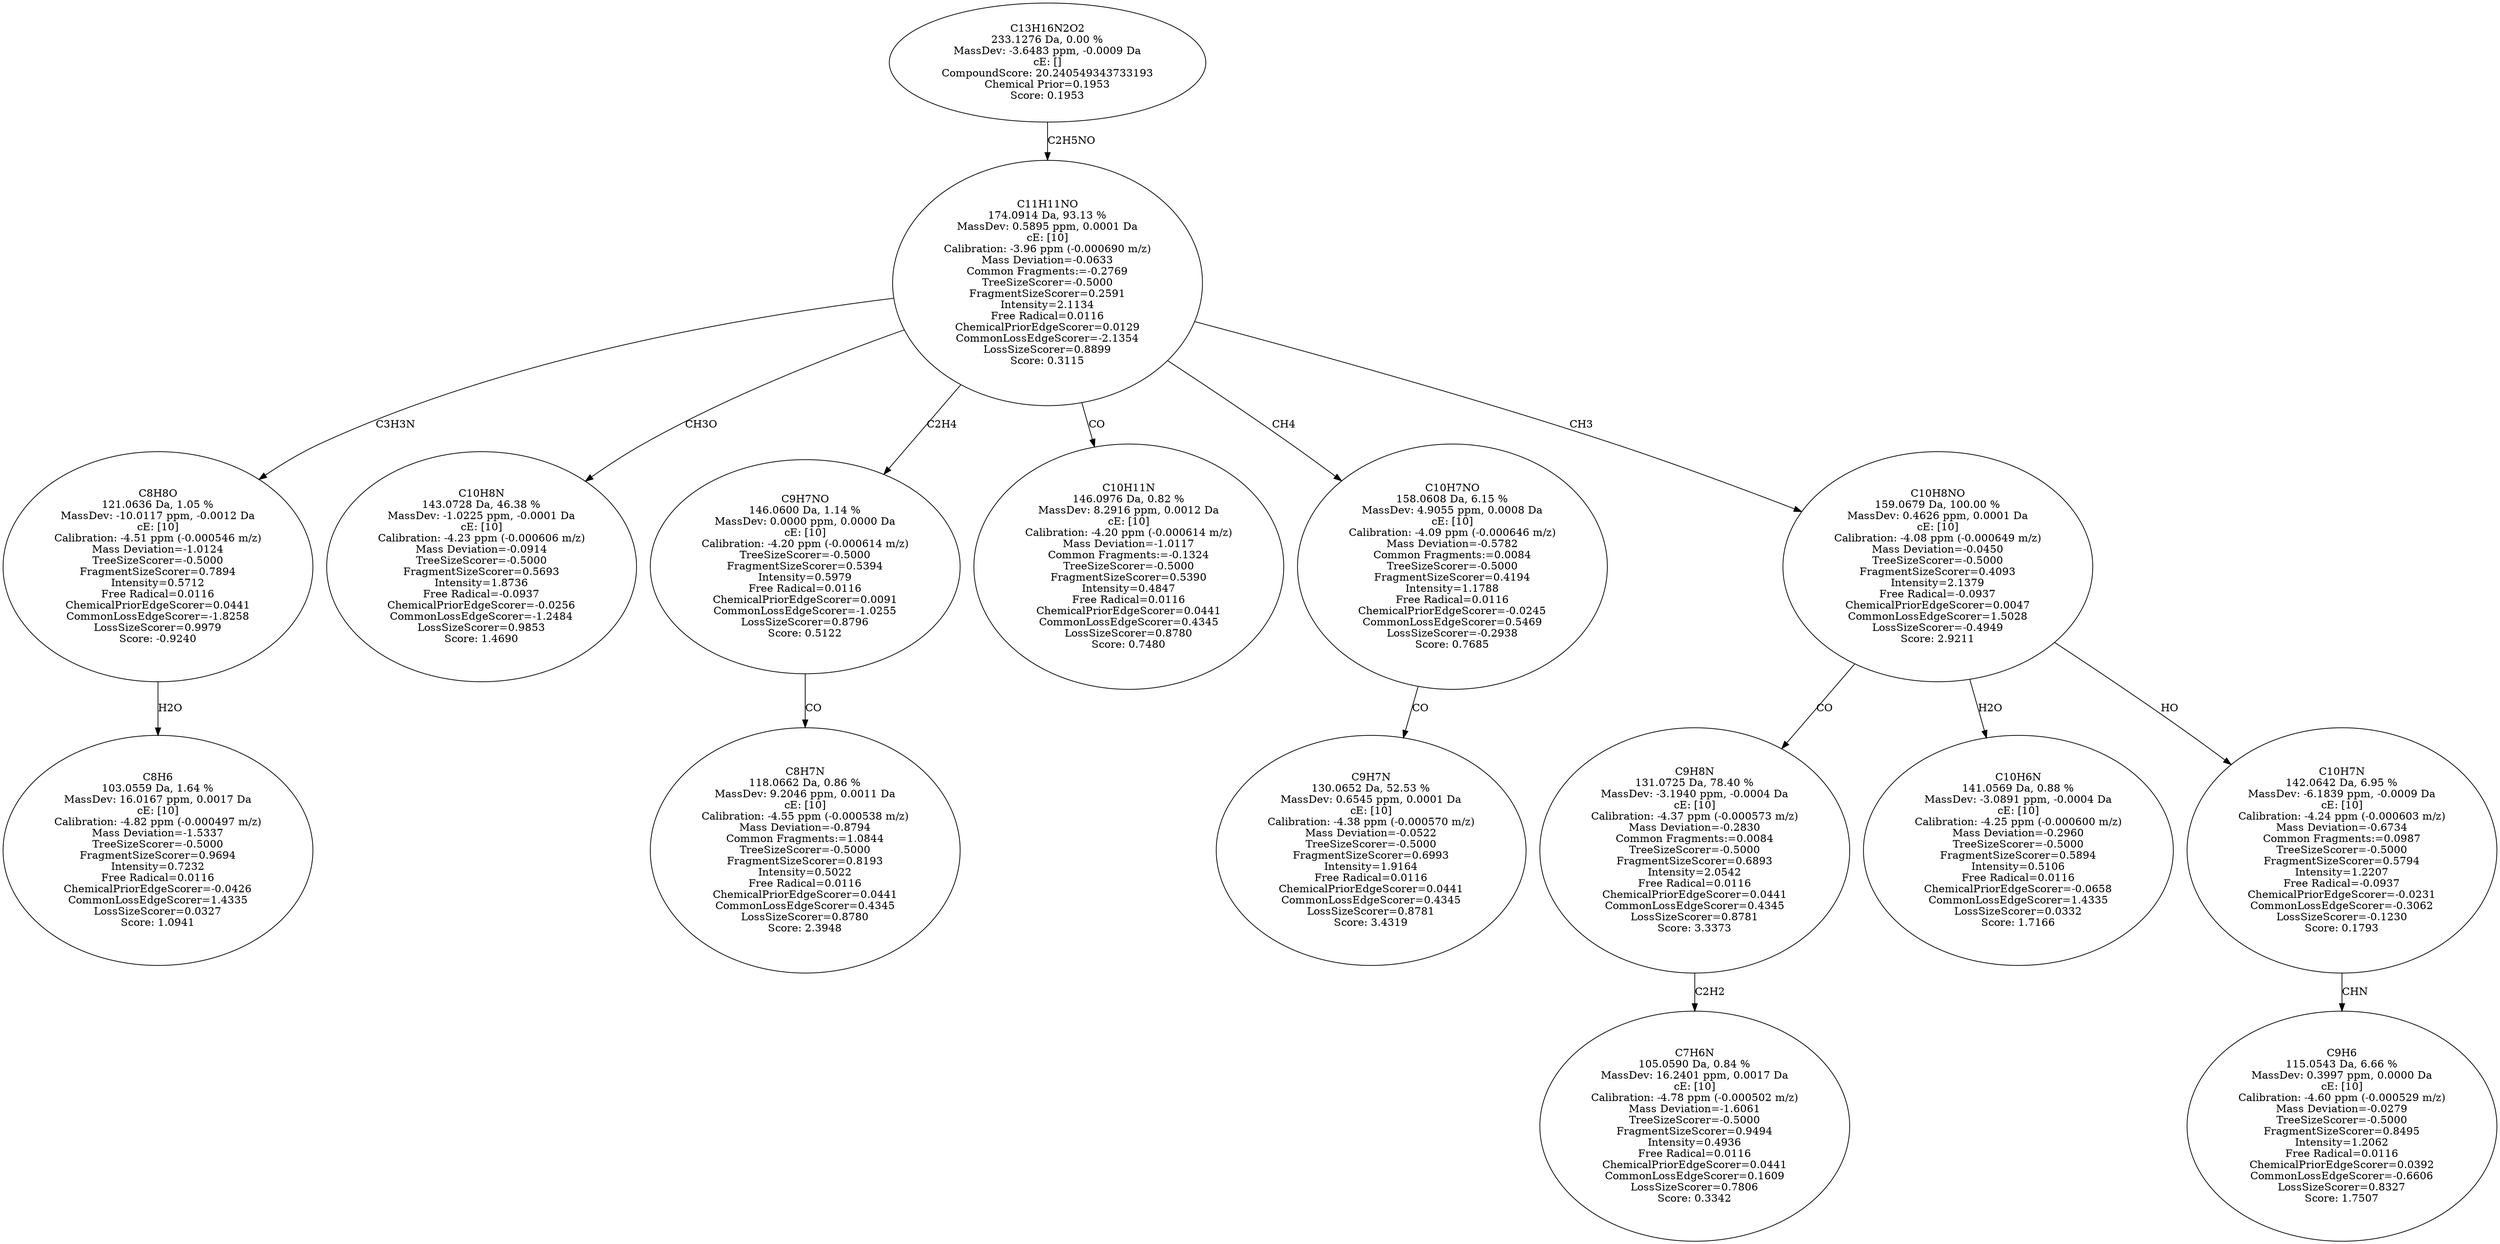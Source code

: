 strict digraph {
v1 [label="C8H6\n103.0559 Da, 1.64 %\nMassDev: 16.0167 ppm, 0.0017 Da\ncE: [10]\nCalibration: -4.82 ppm (-0.000497 m/z)\nMass Deviation=-1.5337\nTreeSizeScorer=-0.5000\nFragmentSizeScorer=0.9694\nIntensity=0.7232\nFree Radical=0.0116\nChemicalPriorEdgeScorer=-0.0426\nCommonLossEdgeScorer=1.4335\nLossSizeScorer=0.0327\nScore: 1.0941"];
v2 [label="C8H8O\n121.0636 Da, 1.05 %\nMassDev: -10.0117 ppm, -0.0012 Da\ncE: [10]\nCalibration: -4.51 ppm (-0.000546 m/z)\nMass Deviation=-1.0124\nTreeSizeScorer=-0.5000\nFragmentSizeScorer=0.7894\nIntensity=0.5712\nFree Radical=0.0116\nChemicalPriorEdgeScorer=0.0441\nCommonLossEdgeScorer=-1.8258\nLossSizeScorer=0.9979\nScore: -0.9240"];
v3 [label="C10H8N\n143.0728 Da, 46.38 %\nMassDev: -1.0225 ppm, -0.0001 Da\ncE: [10]\nCalibration: -4.23 ppm (-0.000606 m/z)\nMass Deviation=-0.0914\nTreeSizeScorer=-0.5000\nFragmentSizeScorer=0.5693\nIntensity=1.8736\nFree Radical=-0.0937\nChemicalPriorEdgeScorer=-0.0256\nCommonLossEdgeScorer=-1.2484\nLossSizeScorer=0.9853\nScore: 1.4690"];
v4 [label="C8H7N\n118.0662 Da, 0.86 %\nMassDev: 9.2046 ppm, 0.0011 Da\ncE: [10]\nCalibration: -4.55 ppm (-0.000538 m/z)\nMass Deviation=-0.8794\nCommon Fragments:=1.0844\nTreeSizeScorer=-0.5000\nFragmentSizeScorer=0.8193\nIntensity=0.5022\nFree Radical=0.0116\nChemicalPriorEdgeScorer=0.0441\nCommonLossEdgeScorer=0.4345\nLossSizeScorer=0.8780\nScore: 2.3948"];
v5 [label="C9H7NO\n146.0600 Da, 1.14 %\nMassDev: 0.0000 ppm, 0.0000 Da\ncE: [10]\nCalibration: -4.20 ppm (-0.000614 m/z)\nTreeSizeScorer=-0.5000\nFragmentSizeScorer=0.5394\nIntensity=0.5979\nFree Radical=0.0116\nChemicalPriorEdgeScorer=0.0091\nCommonLossEdgeScorer=-1.0255\nLossSizeScorer=0.8796\nScore: 0.5122"];
v6 [label="C10H11N\n146.0976 Da, 0.82 %\nMassDev: 8.2916 ppm, 0.0012 Da\ncE: [10]\nCalibration: -4.20 ppm (-0.000614 m/z)\nMass Deviation=-1.0117\nCommon Fragments:=-0.1324\nTreeSizeScorer=-0.5000\nFragmentSizeScorer=0.5390\nIntensity=0.4847\nFree Radical=0.0116\nChemicalPriorEdgeScorer=0.0441\nCommonLossEdgeScorer=0.4345\nLossSizeScorer=0.8780\nScore: 0.7480"];
v7 [label="C9H7N\n130.0652 Da, 52.53 %\nMassDev: 0.6545 ppm, 0.0001 Da\ncE: [10]\nCalibration: -4.38 ppm (-0.000570 m/z)\nMass Deviation=-0.0522\nTreeSizeScorer=-0.5000\nFragmentSizeScorer=0.6993\nIntensity=1.9164\nFree Radical=0.0116\nChemicalPriorEdgeScorer=0.0441\nCommonLossEdgeScorer=0.4345\nLossSizeScorer=0.8781\nScore: 3.4319"];
v8 [label="C10H7NO\n158.0608 Da, 6.15 %\nMassDev: 4.9055 ppm, 0.0008 Da\ncE: [10]\nCalibration: -4.09 ppm (-0.000646 m/z)\nMass Deviation=-0.5782\nCommon Fragments:=0.0084\nTreeSizeScorer=-0.5000\nFragmentSizeScorer=0.4194\nIntensity=1.1788\nFree Radical=0.0116\nChemicalPriorEdgeScorer=-0.0245\nCommonLossEdgeScorer=0.5469\nLossSizeScorer=-0.2938\nScore: 0.7685"];
v9 [label="C7H6N\n105.0590 Da, 0.84 %\nMassDev: 16.2401 ppm, 0.0017 Da\ncE: [10]\nCalibration: -4.78 ppm (-0.000502 m/z)\nMass Deviation=-1.6061\nTreeSizeScorer=-0.5000\nFragmentSizeScorer=0.9494\nIntensity=0.4936\nFree Radical=0.0116\nChemicalPriorEdgeScorer=0.0441\nCommonLossEdgeScorer=0.1609\nLossSizeScorer=0.7806\nScore: 0.3342"];
v10 [label="C9H8N\n131.0725 Da, 78.40 %\nMassDev: -3.1940 ppm, -0.0004 Da\ncE: [10]\nCalibration: -4.37 ppm (-0.000573 m/z)\nMass Deviation=-0.2830\nCommon Fragments:=0.0084\nTreeSizeScorer=-0.5000\nFragmentSizeScorer=0.6893\nIntensity=2.0542\nFree Radical=0.0116\nChemicalPriorEdgeScorer=0.0441\nCommonLossEdgeScorer=0.4345\nLossSizeScorer=0.8781\nScore: 3.3373"];
v11 [label="C10H6N\n141.0569 Da, 0.88 %\nMassDev: -3.0891 ppm, -0.0004 Da\ncE: [10]\nCalibration: -4.25 ppm (-0.000600 m/z)\nMass Deviation=-0.2960\nTreeSizeScorer=-0.5000\nFragmentSizeScorer=0.5894\nIntensity=0.5106\nFree Radical=0.0116\nChemicalPriorEdgeScorer=-0.0658\nCommonLossEdgeScorer=1.4335\nLossSizeScorer=0.0332\nScore: 1.7166"];
v12 [label="C9H6\n115.0543 Da, 6.66 %\nMassDev: 0.3997 ppm, 0.0000 Da\ncE: [10]\nCalibration: -4.60 ppm (-0.000529 m/z)\nMass Deviation=-0.0279\nTreeSizeScorer=-0.5000\nFragmentSizeScorer=0.8495\nIntensity=1.2062\nFree Radical=0.0116\nChemicalPriorEdgeScorer=0.0392\nCommonLossEdgeScorer=-0.6606\nLossSizeScorer=0.8327\nScore: 1.7507"];
v13 [label="C10H7N\n142.0642 Da, 6.95 %\nMassDev: -6.1839 ppm, -0.0009 Da\ncE: [10]\nCalibration: -4.24 ppm (-0.000603 m/z)\nMass Deviation=-0.6734\nCommon Fragments:=0.0987\nTreeSizeScorer=-0.5000\nFragmentSizeScorer=0.5794\nIntensity=1.2207\nFree Radical=-0.0937\nChemicalPriorEdgeScorer=-0.0231\nCommonLossEdgeScorer=-0.3062\nLossSizeScorer=-0.1230\nScore: 0.1793"];
v14 [label="C10H8NO\n159.0679 Da, 100.00 %\nMassDev: 0.4626 ppm, 0.0001 Da\ncE: [10]\nCalibration: -4.08 ppm (-0.000649 m/z)\nMass Deviation=-0.0450\nTreeSizeScorer=-0.5000\nFragmentSizeScorer=0.4093\nIntensity=2.1379\nFree Radical=-0.0937\nChemicalPriorEdgeScorer=0.0047\nCommonLossEdgeScorer=1.5028\nLossSizeScorer=-0.4949\nScore: 2.9211"];
v15 [label="C11H11NO\n174.0914 Da, 93.13 %\nMassDev: 0.5895 ppm, 0.0001 Da\ncE: [10]\nCalibration: -3.96 ppm (-0.000690 m/z)\nMass Deviation=-0.0633\nCommon Fragments:=-0.2769\nTreeSizeScorer=-0.5000\nFragmentSizeScorer=0.2591\nIntensity=2.1134\nFree Radical=0.0116\nChemicalPriorEdgeScorer=0.0129\nCommonLossEdgeScorer=-2.1354\nLossSizeScorer=0.8899\nScore: 0.3115"];
v16 [label="C13H16N2O2\n233.1276 Da, 0.00 %\nMassDev: -3.6483 ppm, -0.0009 Da\ncE: []\nCompoundScore: 20.240549343733193\nChemical Prior=0.1953\nScore: 0.1953"];
v2 -> v1 [label="H2O"];
v15 -> v2 [label="C3H3N"];
v15 -> v3 [label="CH3O"];
v5 -> v4 [label="CO"];
v15 -> v5 [label="C2H4"];
v15 -> v6 [label="CO"];
v8 -> v7 [label="CO"];
v15 -> v8 [label="CH4"];
v10 -> v9 [label="C2H2"];
v14 -> v10 [label="CO"];
v14 -> v11 [label="H2O"];
v13 -> v12 [label="CHN"];
v14 -> v13 [label="HO"];
v15 -> v14 [label="CH3"];
v16 -> v15 [label="C2H5NO"];
}